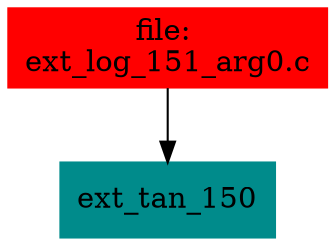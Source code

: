 digraph G {
node [shape=box]

0 [label="file: 
ext_log_151_arg0.c",color=red, style=filled]
1 [label="ext_tan_150",color=cyan4, style=filled]
0 -> 1


}

